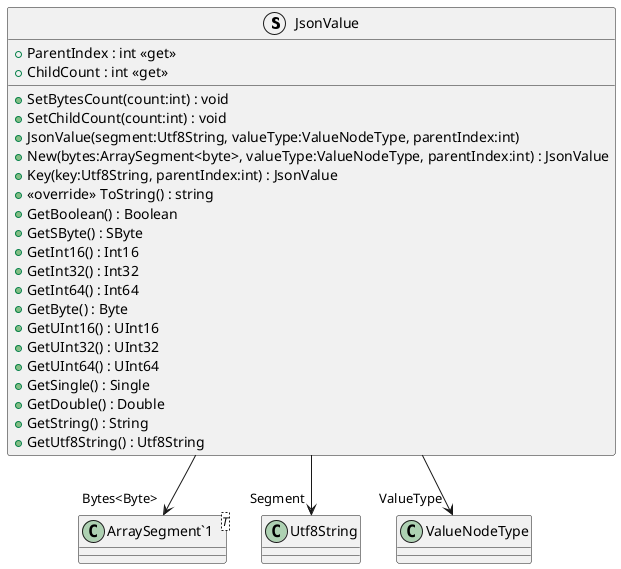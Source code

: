 @startuml
struct JsonValue {
    + SetBytesCount(count:int) : void
    + ParentIndex : int <<get>>
    + ChildCount : int <<get>>
    + SetChildCount(count:int) : void
    + JsonValue(segment:Utf8String, valueType:ValueNodeType, parentIndex:int)
    + New(bytes:ArraySegment<byte>, valueType:ValueNodeType, parentIndex:int) : JsonValue
    + Key(key:Utf8String, parentIndex:int) : JsonValue
    + <<override>> ToString() : string
    + GetBoolean() : Boolean
    + GetSByte() : SByte
    + GetInt16() : Int16
    + GetInt32() : Int32
    + GetInt64() : Int64
    + GetByte() : Byte
    + GetUInt16() : UInt16
    + GetUInt32() : UInt32
    + GetUInt64() : UInt64
    + GetSingle() : Single
    + GetDouble() : Double
    + GetString() : String
    + GetUtf8String() : Utf8String
}
class "ArraySegment`1"<T> {
}
JsonValue --> "Segment" Utf8String
JsonValue --> "Bytes<Byte>" "ArraySegment`1"
JsonValue --> "ValueType" ValueNodeType
@enduml
